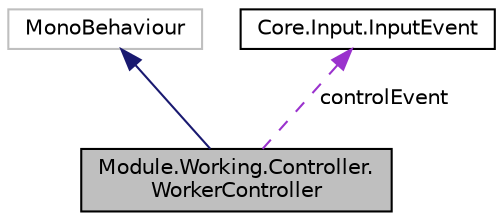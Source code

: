 digraph "Module.Working.Controller.WorkerController"
{
 // LATEX_PDF_SIZE
  edge [fontname="Helvetica",fontsize="10",labelfontname="Helvetica",labelfontsize="10"];
  node [fontname="Helvetica",fontsize="10",shape=record];
  Node1 [label="Module.Working.Controller.\lWorkerController",height=0.2,width=0.4,color="black", fillcolor="grey75", style="filled", fontcolor="black",tooltip="群体を操作するクラス"];
  Node2 -> Node1 [dir="back",color="midnightblue",fontsize="10",style="solid",fontname="Helvetica"];
  Node2 [label="MonoBehaviour",height=0.2,width=0.4,color="grey75", fillcolor="white", style="filled",tooltip=" "];
  Node3 -> Node1 [dir="back",color="darkorchid3",fontsize="10",style="dashed",label=" controlEvent" ,fontname="Helvetica"];
  Node3 [label="Core.Input.InputEvent",height=0.2,width=0.4,color="black", fillcolor="white", style="filled",URL="$classCore_1_1Input_1_1InputEvent.html",tooltip="InputActionのラッパークラス"];
}
